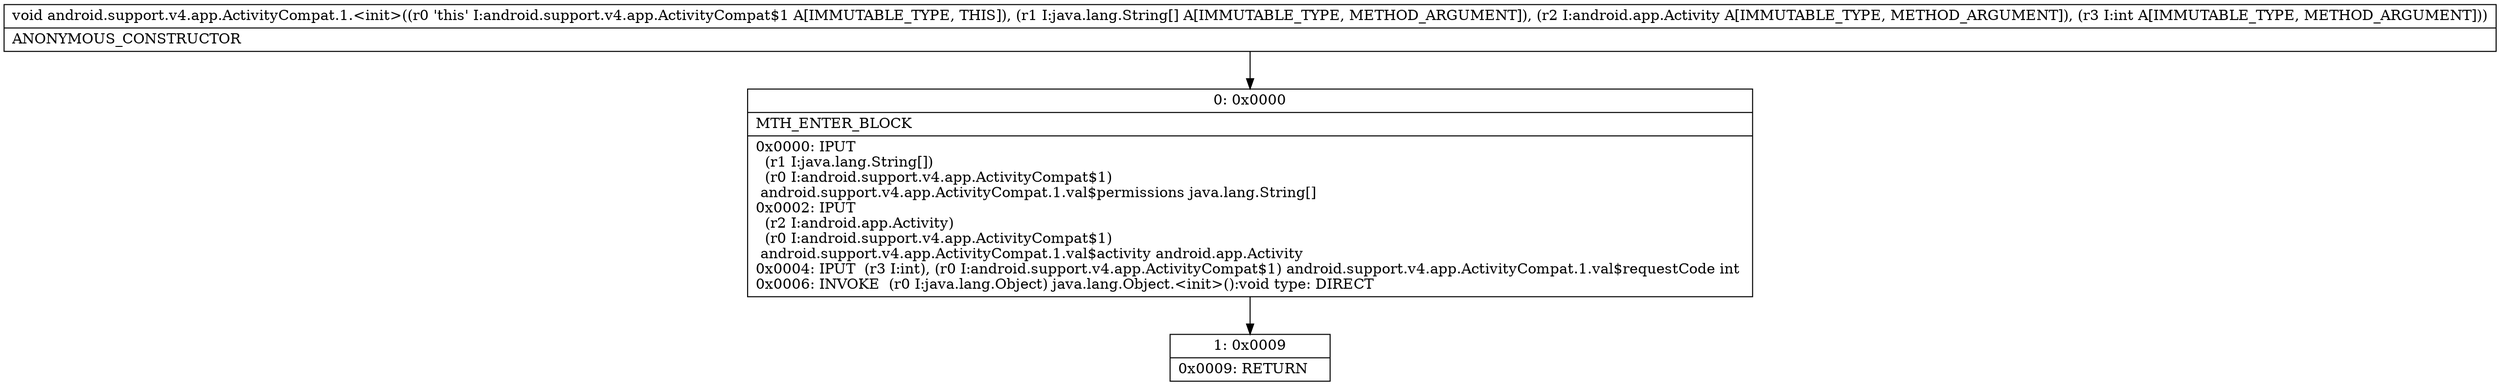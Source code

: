 digraph "CFG forandroid.support.v4.app.ActivityCompat.1.\<init\>([Ljava\/lang\/String;Landroid\/app\/Activity;I)V" {
Node_0 [shape=record,label="{0\:\ 0x0000|MTH_ENTER_BLOCK\l|0x0000: IPUT  \l  (r1 I:java.lang.String[])\l  (r0 I:android.support.v4.app.ActivityCompat$1)\l android.support.v4.app.ActivityCompat.1.val$permissions java.lang.String[] \l0x0002: IPUT  \l  (r2 I:android.app.Activity)\l  (r0 I:android.support.v4.app.ActivityCompat$1)\l android.support.v4.app.ActivityCompat.1.val$activity android.app.Activity \l0x0004: IPUT  (r3 I:int), (r0 I:android.support.v4.app.ActivityCompat$1) android.support.v4.app.ActivityCompat.1.val$requestCode int \l0x0006: INVOKE  (r0 I:java.lang.Object) java.lang.Object.\<init\>():void type: DIRECT \l}"];
Node_1 [shape=record,label="{1\:\ 0x0009|0x0009: RETURN   \l}"];
MethodNode[shape=record,label="{void android.support.v4.app.ActivityCompat.1.\<init\>((r0 'this' I:android.support.v4.app.ActivityCompat$1 A[IMMUTABLE_TYPE, THIS]), (r1 I:java.lang.String[] A[IMMUTABLE_TYPE, METHOD_ARGUMENT]), (r2 I:android.app.Activity A[IMMUTABLE_TYPE, METHOD_ARGUMENT]), (r3 I:int A[IMMUTABLE_TYPE, METHOD_ARGUMENT]))  | ANONYMOUS_CONSTRUCTOR\l}"];
MethodNode -> Node_0;
Node_0 -> Node_1;
}

